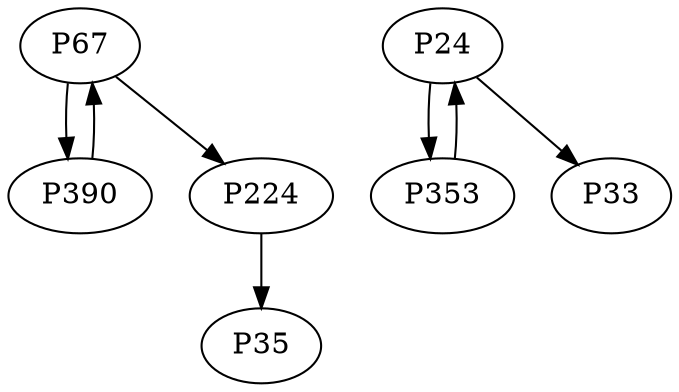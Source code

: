 digraph {
	P67 -> P390
	P390 -> P67
	P224 -> P35
	P24 -> P353
	P24 -> P33
	P67 -> P224
	P353 -> P24
}